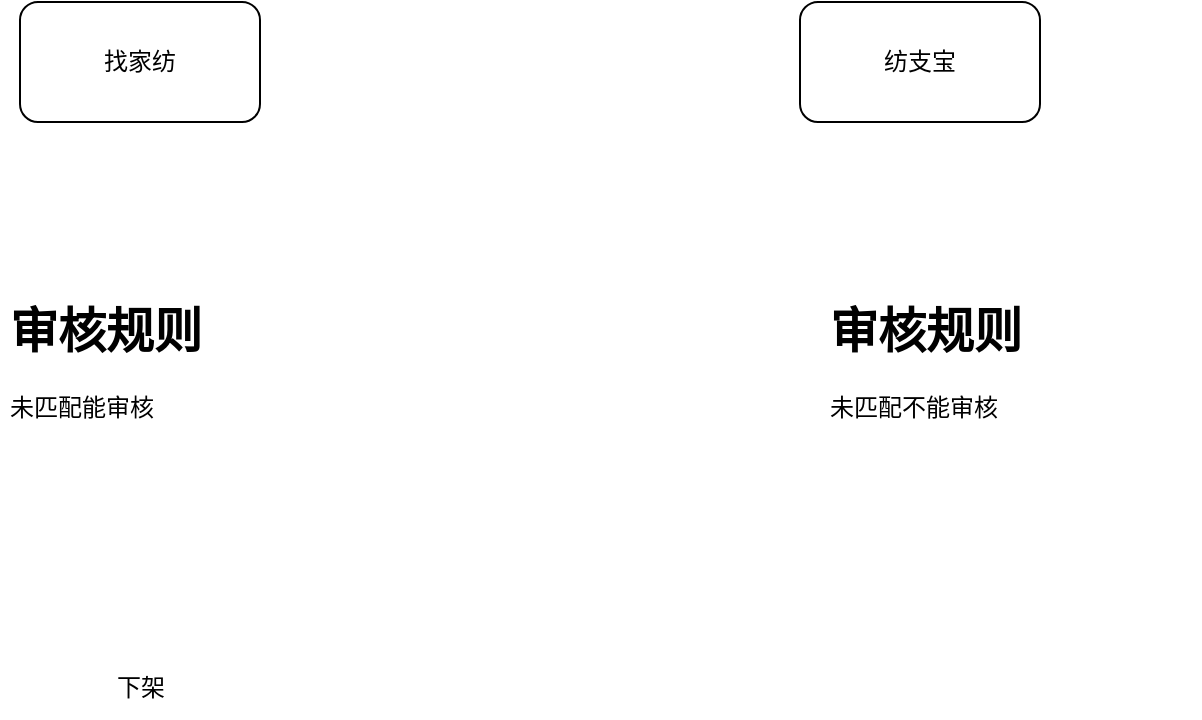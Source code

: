 <mxfile version="21.6.9" type="github">
  <diagram name="第 1 页" id="GsnLHu1mU1_SpcdjQGpp">
    <mxGraphModel dx="2074" dy="1118" grid="1" gridSize="10" guides="1" tooltips="1" connect="1" arrows="1" fold="1" page="1" pageScale="1" pageWidth="827" pageHeight="1169" math="0" shadow="0">
      <root>
        <mxCell id="0" />
        <mxCell id="1" parent="0" />
        <mxCell id="dBJFyJfBxBcrwofeWbme-2" value="找家纺" style="rounded=1;whiteSpace=wrap;html=1;" vertex="1" parent="1">
          <mxGeometry x="100" y="320" width="120" height="60" as="geometry" />
        </mxCell>
        <mxCell id="dBJFyJfBxBcrwofeWbme-3" value="纺支宝" style="rounded=1;whiteSpace=wrap;html=1;" vertex="1" parent="1">
          <mxGeometry x="490" y="320" width="120" height="60" as="geometry" />
        </mxCell>
        <mxCell id="dBJFyJfBxBcrwofeWbme-5" value="&lt;h1&gt;审核规则&lt;/h1&gt;&lt;div&gt;未匹配能审核&lt;/div&gt;" style="text;html=1;strokeColor=none;fillColor=none;spacing=5;spacingTop=-20;whiteSpace=wrap;overflow=hidden;rounded=0;" vertex="1" parent="1">
          <mxGeometry x="90" y="465" width="190" height="120" as="geometry" />
        </mxCell>
        <mxCell id="dBJFyJfBxBcrwofeWbme-6" value="&lt;h1&gt;审核规则&lt;/h1&gt;&lt;div&gt;未匹配不能审核&lt;/div&gt;" style="text;html=1;strokeColor=none;fillColor=none;spacing=5;spacingTop=-20;whiteSpace=wrap;overflow=hidden;rounded=0;" vertex="1" parent="1">
          <mxGeometry x="500" y="465" width="190" height="120" as="geometry" />
        </mxCell>
        <mxCell id="dBJFyJfBxBcrwofeWbme-8" value="下架&lt;br&gt;" style="text;html=1;align=center;verticalAlign=middle;resizable=0;points=[];autosize=1;strokeColor=none;fillColor=none;" vertex="1" parent="1">
          <mxGeometry x="135" y="648" width="50" height="30" as="geometry" />
        </mxCell>
      </root>
    </mxGraphModel>
  </diagram>
</mxfile>
